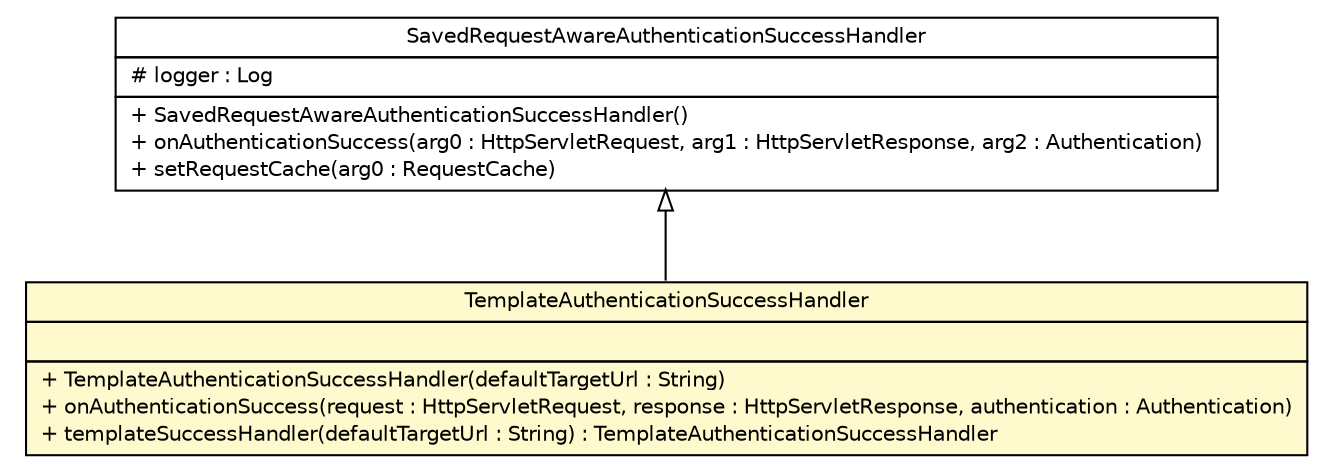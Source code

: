 #!/usr/local/bin/dot
#
# Class diagram 
# Generated by UMLGraph version R5_6-24-gf6e263 (http://www.umlgraph.org/)
#

digraph G {
	edge [fontname="Helvetica",fontsize=10,labelfontname="Helvetica",labelfontsize=10];
	node [fontname="Helvetica",fontsize=10,shape=plaintext];
	nodesep=0.25;
	ranksep=0.5;
	// com.yirendai.oss.lib.security.internal.template.TemplateAuthenticationSuccessHandler
	c4175 [label=<<table title="com.yirendai.oss.lib.security.internal.template.TemplateAuthenticationSuccessHandler" border="0" cellborder="1" cellspacing="0" cellpadding="2" port="p" bgcolor="lemonChiffon" href="./TemplateAuthenticationSuccessHandler.html">
		<tr><td><table border="0" cellspacing="0" cellpadding="1">
<tr><td align="center" balign="center"> TemplateAuthenticationSuccessHandler </td></tr>
		</table></td></tr>
		<tr><td><table border="0" cellspacing="0" cellpadding="1">
<tr><td align="left" balign="left">  </td></tr>
		</table></td></tr>
		<tr><td><table border="0" cellspacing="0" cellpadding="1">
<tr><td align="left" balign="left"> + TemplateAuthenticationSuccessHandler(defaultTargetUrl : String) </td></tr>
<tr><td align="left" balign="left"> + onAuthenticationSuccess(request : HttpServletRequest, response : HttpServletResponse, authentication : Authentication) </td></tr>
<tr><td align="left" balign="left"> + templateSuccessHandler(defaultTargetUrl : String) : TemplateAuthenticationSuccessHandler </td></tr>
		</table></td></tr>
		</table>>, URL="./TemplateAuthenticationSuccessHandler.html", fontname="Helvetica", fontcolor="black", fontsize=10.0];
	//com.yirendai.oss.lib.security.internal.template.TemplateAuthenticationSuccessHandler extends org.springframework.security.web.authentication.SavedRequestAwareAuthenticationSuccessHandler
	c4188:p -> c4175:p [dir=back,arrowtail=empty];
	// org.springframework.security.web.authentication.SavedRequestAwareAuthenticationSuccessHandler
	c4188 [label=<<table title="org.springframework.security.web.authentication.SavedRequestAwareAuthenticationSuccessHandler" border="0" cellborder="1" cellspacing="0" cellpadding="2" port="p" href="http://java.sun.com/j2se/1.4.2/docs/api/org/springframework/security/web/authentication/SavedRequestAwareAuthenticationSuccessHandler.html">
		<tr><td><table border="0" cellspacing="0" cellpadding="1">
<tr><td align="center" balign="center"> SavedRequestAwareAuthenticationSuccessHandler </td></tr>
		</table></td></tr>
		<tr><td><table border="0" cellspacing="0" cellpadding="1">
<tr><td align="left" balign="left"> # logger : Log </td></tr>
		</table></td></tr>
		<tr><td><table border="0" cellspacing="0" cellpadding="1">
<tr><td align="left" balign="left"> + SavedRequestAwareAuthenticationSuccessHandler() </td></tr>
<tr><td align="left" balign="left"> + onAuthenticationSuccess(arg0 : HttpServletRequest, arg1 : HttpServletResponse, arg2 : Authentication) </td></tr>
<tr><td align="left" balign="left"> + setRequestCache(arg0 : RequestCache) </td></tr>
		</table></td></tr>
		</table>>, URL="http://java.sun.com/j2se/1.4.2/docs/api/org/springframework/security/web/authentication/SavedRequestAwareAuthenticationSuccessHandler.html", fontname="Helvetica", fontcolor="black", fontsize=10.0];
}

